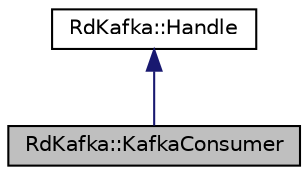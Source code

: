 digraph "RdKafka::KafkaConsumer"
{
  edge [fontname="Helvetica",fontsize="10",labelfontname="Helvetica",labelfontsize="10"];
  node [fontname="Helvetica",fontsize="10",shape=record];
  Node1 [label="RdKafka::KafkaConsumer",height=0.2,width=0.4,color="black", fillcolor="grey75", style="filled" fontcolor="black"];
  Node2 -> Node1 [dir="back",color="midnightblue",fontsize="10",style="solid",fontname="Helvetica"];
  Node2 [label="RdKafka::Handle",height=0.2,width=0.4,color="black", fillcolor="white", style="filled",URL="$classRdKafka_1_1Handle.html",tooltip="Base handle, super class for specific clients. "];
}
